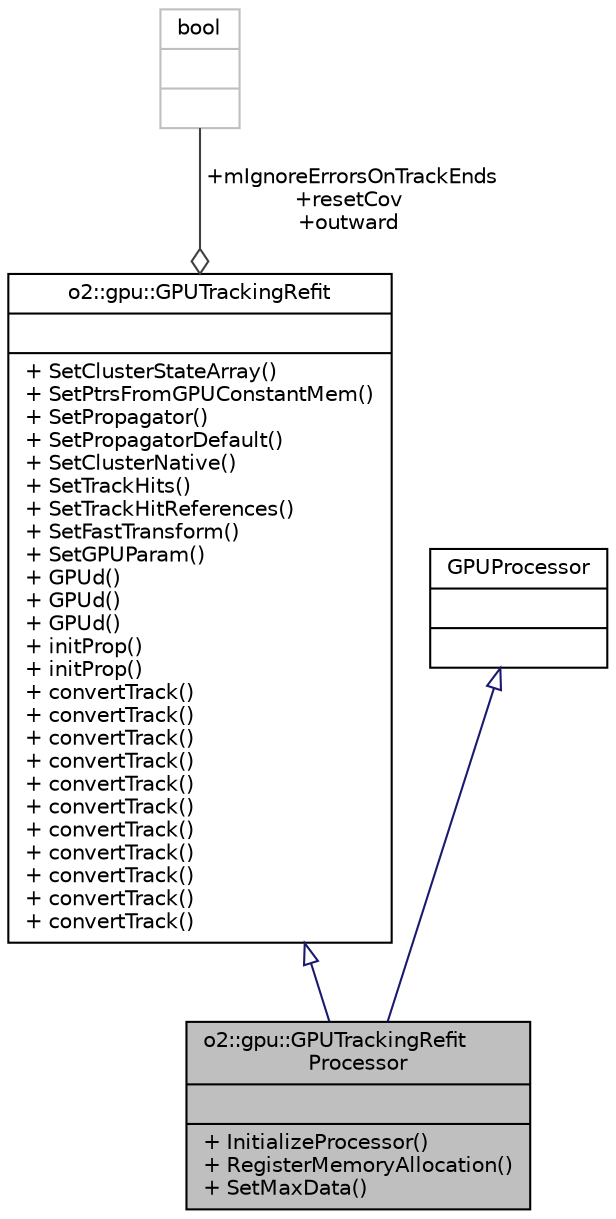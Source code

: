 digraph "o2::gpu::GPUTrackingRefitProcessor"
{
 // INTERACTIVE_SVG=YES
  bgcolor="transparent";
  edge [fontname="Helvetica",fontsize="10",labelfontname="Helvetica",labelfontsize="10"];
  node [fontname="Helvetica",fontsize="10",shape=record];
  Node3 [label="{o2::gpu::GPUTrackingRefit\lProcessor\n||+ InitializeProcessor()\l+ RegisterMemoryAllocation()\l+ SetMaxData()\l}",height=0.2,width=0.4,color="black", fillcolor="grey75", style="filled", fontcolor="black"];
  Node4 -> Node3 [dir="back",color="midnightblue",fontsize="10",style="solid",arrowtail="onormal",fontname="Helvetica"];
  Node4 [label="{o2::gpu::GPUTrackingRefit\n||+ SetClusterStateArray()\l+ SetPtrsFromGPUConstantMem()\l+ SetPropagator()\l+ SetPropagatorDefault()\l+ SetClusterNative()\l+ SetTrackHits()\l+ SetTrackHitReferences()\l+ SetFastTransform()\l+ SetGPUParam()\l+ GPUd()\l+ GPUd()\l+ GPUd()\l+ initProp()\l+ initProp()\l+ convertTrack()\l+ convertTrack()\l+ convertTrack()\l+ convertTrack()\l+ convertTrack()\l+ convertTrack()\l+ convertTrack()\l+ convertTrack()\l+ convertTrack()\l+ convertTrack()\l+ convertTrack()\l}",height=0.2,width=0.4,color="black",URL="$d6/d01/classo2_1_1gpu_1_1GPUTrackingRefit.html"];
  Node5 -> Node4 [color="grey25",fontsize="10",style="solid",label=" +mIgnoreErrorsOnTrackEnds\n+resetCov\n+outward" ,arrowhead="odiamond",fontname="Helvetica"];
  Node5 [label="{bool\n||}",height=0.2,width=0.4,color="grey75"];
  Node6 -> Node3 [dir="back",color="midnightblue",fontsize="10",style="solid",arrowtail="onormal",fontname="Helvetica"];
  Node6 [label="{GPUProcessor\n||}",height=0.2,width=0.4,color="black",URL="$da/dca/classGPUProcessor.html"];
}
